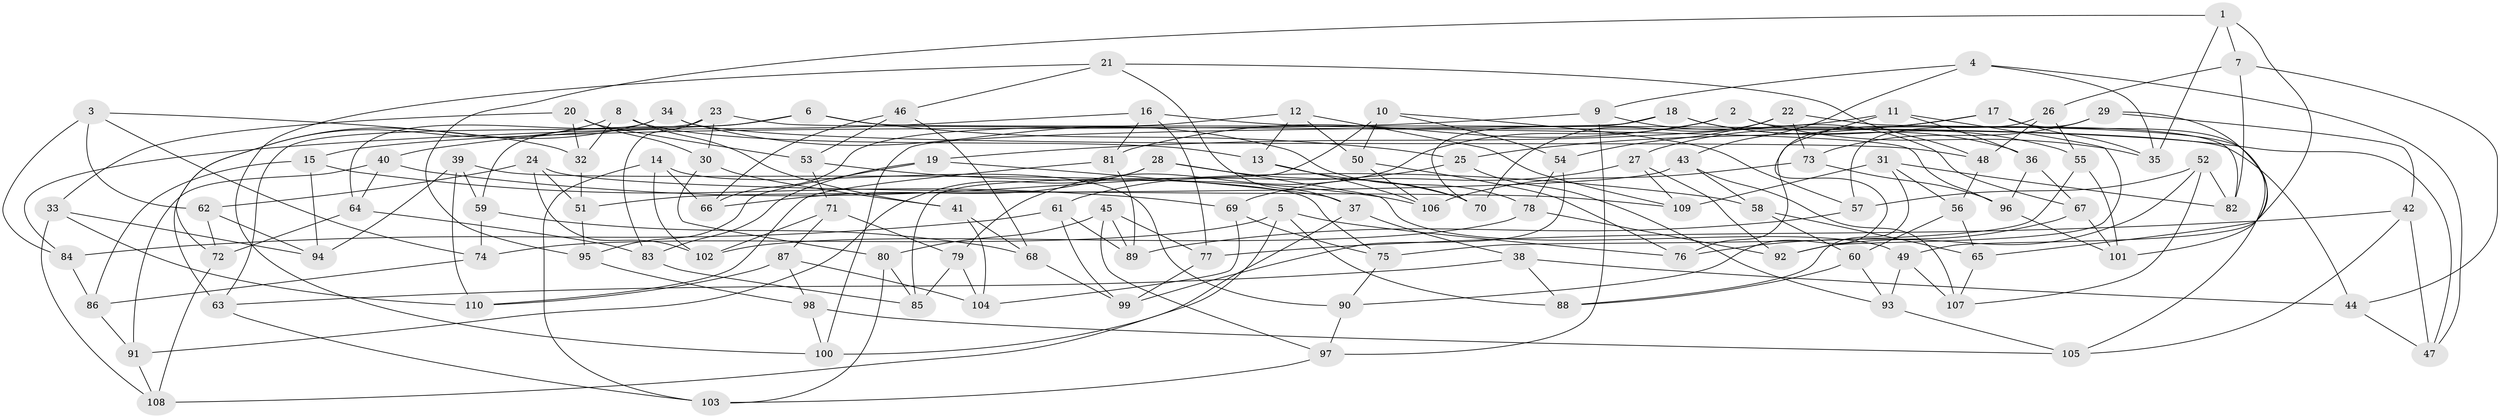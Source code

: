 // Generated by graph-tools (version 1.1) at 2025/38/03/09/25 02:38:14]
// undirected, 110 vertices, 220 edges
graph export_dot {
graph [start="1"]
  node [color=gray90,style=filled];
  1;
  2;
  3;
  4;
  5;
  6;
  7;
  8;
  9;
  10;
  11;
  12;
  13;
  14;
  15;
  16;
  17;
  18;
  19;
  20;
  21;
  22;
  23;
  24;
  25;
  26;
  27;
  28;
  29;
  30;
  31;
  32;
  33;
  34;
  35;
  36;
  37;
  38;
  39;
  40;
  41;
  42;
  43;
  44;
  45;
  46;
  47;
  48;
  49;
  50;
  51;
  52;
  53;
  54;
  55;
  56;
  57;
  58;
  59;
  60;
  61;
  62;
  63;
  64;
  65;
  66;
  67;
  68;
  69;
  70;
  71;
  72;
  73;
  74;
  75;
  76;
  77;
  78;
  79;
  80;
  81;
  82;
  83;
  84;
  85;
  86;
  87;
  88;
  89;
  90;
  91;
  92;
  93;
  94;
  95;
  96;
  97;
  98;
  99;
  100;
  101;
  102;
  103;
  104;
  105;
  106;
  107;
  108;
  109;
  110;
  1 -- 7;
  1 -- 95;
  1 -- 49;
  1 -- 35;
  2 -- 35;
  2 -- 79;
  2 -- 81;
  2 -- 82;
  3 -- 32;
  3 -- 62;
  3 -- 84;
  3 -- 74;
  4 -- 43;
  4 -- 9;
  4 -- 35;
  4 -- 47;
  5 -- 108;
  5 -- 76;
  5 -- 74;
  5 -- 88;
  6 -- 84;
  6 -- 59;
  6 -- 44;
  6 -- 25;
  7 -- 44;
  7 -- 26;
  7 -- 82;
  8 -- 41;
  8 -- 72;
  8 -- 13;
  8 -- 32;
  9 -- 97;
  9 -- 15;
  9 -- 67;
  10 -- 57;
  10 -- 85;
  10 -- 54;
  10 -- 50;
  11 -- 19;
  11 -- 90;
  11 -- 92;
  11 -- 36;
  12 -- 50;
  12 -- 13;
  12 -- 66;
  12 -- 109;
  13 -- 70;
  13 -- 106;
  14 -- 103;
  14 -- 66;
  14 -- 102;
  14 -- 90;
  15 -- 94;
  15 -- 69;
  15 -- 86;
  16 -- 81;
  16 -- 77;
  16 -- 40;
  16 -- 47;
  17 -- 101;
  17 -- 25;
  17 -- 35;
  17 -- 27;
  18 -- 100;
  18 -- 70;
  18 -- 36;
  18 -- 55;
  19 -- 37;
  19 -- 83;
  19 -- 95;
  20 -- 32;
  20 -- 30;
  20 -- 33;
  20 -- 53;
  21 -- 48;
  21 -- 46;
  21 -- 37;
  21 -- 100;
  22 -- 105;
  22 -- 54;
  22 -- 73;
  22 -- 70;
  23 -- 30;
  23 -- 96;
  23 -- 63;
  23 -- 83;
  24 -- 51;
  24 -- 109;
  24 -- 102;
  24 -- 62;
  25 -- 93;
  25 -- 61;
  26 -- 48;
  26 -- 76;
  26 -- 55;
  27 -- 109;
  27 -- 69;
  27 -- 92;
  28 -- 66;
  28 -- 91;
  28 -- 49;
  28 -- 70;
  29 -- 65;
  29 -- 73;
  29 -- 57;
  29 -- 42;
  30 -- 41;
  30 -- 80;
  31 -- 82;
  31 -- 109;
  31 -- 88;
  31 -- 56;
  32 -- 51;
  33 -- 110;
  33 -- 94;
  33 -- 108;
  34 -- 48;
  34 -- 63;
  34 -- 64;
  34 -- 78;
  36 -- 96;
  36 -- 67;
  37 -- 38;
  37 -- 100;
  38 -- 44;
  38 -- 63;
  38 -- 88;
  39 -- 94;
  39 -- 110;
  39 -- 75;
  39 -- 59;
  40 -- 58;
  40 -- 64;
  40 -- 91;
  41 -- 104;
  41 -- 68;
  42 -- 77;
  42 -- 47;
  42 -- 105;
  43 -- 107;
  43 -- 51;
  43 -- 58;
  44 -- 47;
  45 -- 97;
  45 -- 80;
  45 -- 89;
  45 -- 77;
  46 -- 68;
  46 -- 53;
  46 -- 66;
  48 -- 56;
  49 -- 107;
  49 -- 93;
  50 -- 106;
  50 -- 76;
  51 -- 95;
  52 -- 92;
  52 -- 82;
  52 -- 57;
  52 -- 107;
  53 -- 71;
  53 -- 106;
  54 -- 78;
  54 -- 99;
  55 -- 75;
  55 -- 101;
  56 -- 60;
  56 -- 65;
  57 -- 89;
  58 -- 60;
  58 -- 65;
  59 -- 68;
  59 -- 74;
  60 -- 88;
  60 -- 93;
  61 -- 99;
  61 -- 84;
  61 -- 89;
  62 -- 94;
  62 -- 72;
  63 -- 103;
  64 -- 72;
  64 -- 83;
  65 -- 107;
  67 -- 76;
  67 -- 101;
  68 -- 99;
  69 -- 104;
  69 -- 75;
  71 -- 87;
  71 -- 79;
  71 -- 102;
  72 -- 108;
  73 -- 106;
  73 -- 96;
  74 -- 86;
  75 -- 90;
  77 -- 99;
  78 -- 102;
  78 -- 92;
  79 -- 85;
  79 -- 104;
  80 -- 103;
  80 -- 85;
  81 -- 89;
  81 -- 110;
  83 -- 85;
  84 -- 86;
  86 -- 91;
  87 -- 110;
  87 -- 104;
  87 -- 98;
  90 -- 97;
  91 -- 108;
  93 -- 105;
  95 -- 98;
  96 -- 101;
  97 -- 103;
  98 -- 105;
  98 -- 100;
}
